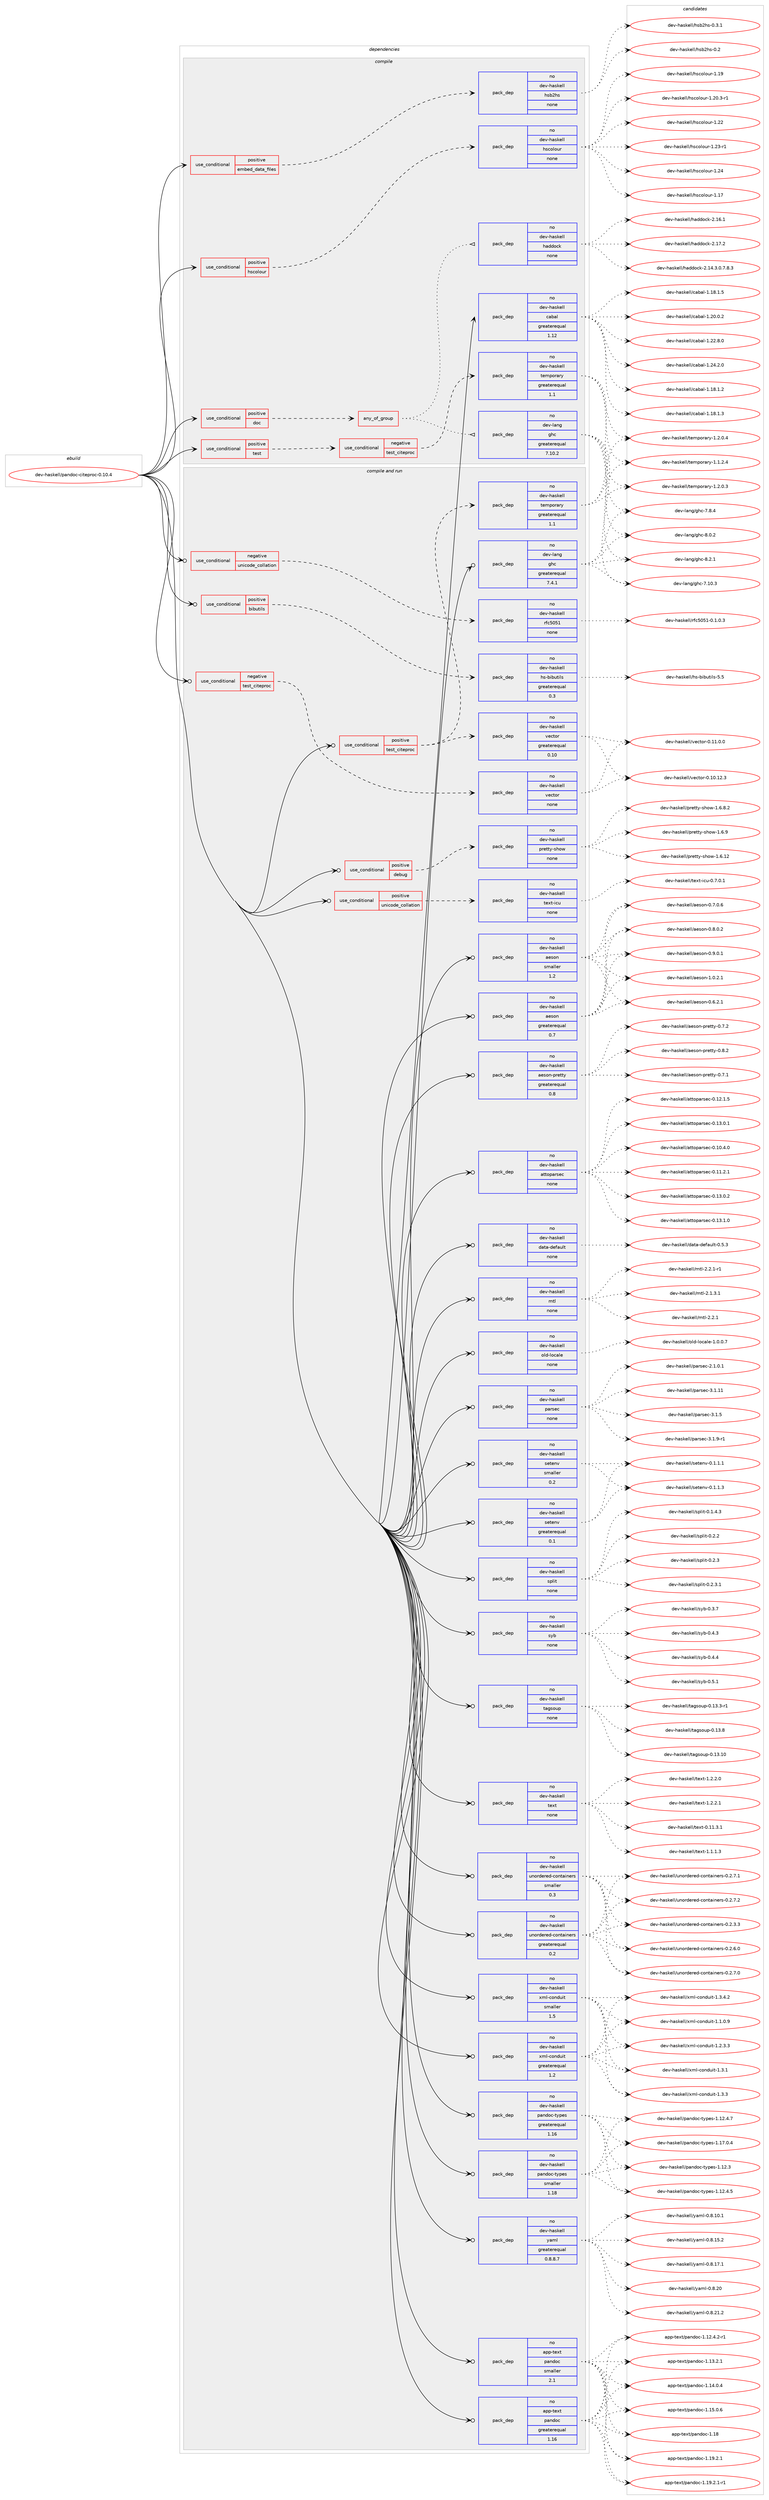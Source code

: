 digraph prolog {

# *************
# Graph options
# *************

newrank=true;
concentrate=true;
compound=true;
graph [rankdir=LR,fontname=Helvetica,fontsize=10,ranksep=1.5];#, ranksep=2.5, nodesep=0.2];
edge  [arrowhead=vee];
node  [fontname=Helvetica,fontsize=10];

# **********
# The ebuild
# **********

subgraph cluster_leftcol {
color=gray;
rank=same;
label=<<i>ebuild</i>>;
id [label="dev-haskell/pandoc-citeproc-0.10.4", color=red, width=4, href="../dev-haskell/pandoc-citeproc-0.10.4.svg"];
}

# ****************
# The dependencies
# ****************

subgraph cluster_midcol {
color=gray;
label=<<i>dependencies</i>>;
subgraph cluster_compile {
fillcolor="#eeeeee";
style=filled;
label=<<i>compile</i>>;
subgraph cond20201 {
dependency88751 [label=<<TABLE BORDER="0" CELLBORDER="1" CELLSPACING="0" CELLPADDING="4"><TR><TD ROWSPAN="3" CELLPADDING="10">use_conditional</TD></TR><TR><TD>positive</TD></TR><TR><TD>doc</TD></TR></TABLE>>, shape=none, color=red];
subgraph any2455 {
dependency88752 [label=<<TABLE BORDER="0" CELLBORDER="1" CELLSPACING="0" CELLPADDING="4"><TR><TD CELLPADDING="10">any_of_group</TD></TR></TABLE>>, shape=none, color=red];subgraph pack66065 {
dependency88753 [label=<<TABLE BORDER="0" CELLBORDER="1" CELLSPACING="0" CELLPADDING="4" WIDTH="220"><TR><TD ROWSPAN="6" CELLPADDING="30">pack_dep</TD></TR><TR><TD WIDTH="110">no</TD></TR><TR><TD>dev-haskell</TD></TR><TR><TD>haddock</TD></TR><TR><TD>none</TD></TR><TR><TD></TD></TR></TABLE>>, shape=none, color=blue];
}
dependency88752:e -> dependency88753:w [weight=20,style="dotted",arrowhead="oinv"];
subgraph pack66066 {
dependency88754 [label=<<TABLE BORDER="0" CELLBORDER="1" CELLSPACING="0" CELLPADDING="4" WIDTH="220"><TR><TD ROWSPAN="6" CELLPADDING="30">pack_dep</TD></TR><TR><TD WIDTH="110">no</TD></TR><TR><TD>dev-lang</TD></TR><TR><TD>ghc</TD></TR><TR><TD>greaterequal</TD></TR><TR><TD>7.10.2</TD></TR></TABLE>>, shape=none, color=blue];
}
dependency88752:e -> dependency88754:w [weight=20,style="dotted",arrowhead="oinv"];
}
dependency88751:e -> dependency88752:w [weight=20,style="dashed",arrowhead="vee"];
}
id:e -> dependency88751:w [weight=20,style="solid",arrowhead="vee"];
subgraph cond20202 {
dependency88755 [label=<<TABLE BORDER="0" CELLBORDER="1" CELLSPACING="0" CELLPADDING="4"><TR><TD ROWSPAN="3" CELLPADDING="10">use_conditional</TD></TR><TR><TD>positive</TD></TR><TR><TD>embed_data_files</TD></TR></TABLE>>, shape=none, color=red];
subgraph pack66067 {
dependency88756 [label=<<TABLE BORDER="0" CELLBORDER="1" CELLSPACING="0" CELLPADDING="4" WIDTH="220"><TR><TD ROWSPAN="6" CELLPADDING="30">pack_dep</TD></TR><TR><TD WIDTH="110">no</TD></TR><TR><TD>dev-haskell</TD></TR><TR><TD>hsb2hs</TD></TR><TR><TD>none</TD></TR><TR><TD></TD></TR></TABLE>>, shape=none, color=blue];
}
dependency88755:e -> dependency88756:w [weight=20,style="dashed",arrowhead="vee"];
}
id:e -> dependency88755:w [weight=20,style="solid",arrowhead="vee"];
subgraph cond20203 {
dependency88757 [label=<<TABLE BORDER="0" CELLBORDER="1" CELLSPACING="0" CELLPADDING="4"><TR><TD ROWSPAN="3" CELLPADDING="10">use_conditional</TD></TR><TR><TD>positive</TD></TR><TR><TD>hscolour</TD></TR></TABLE>>, shape=none, color=red];
subgraph pack66068 {
dependency88758 [label=<<TABLE BORDER="0" CELLBORDER="1" CELLSPACING="0" CELLPADDING="4" WIDTH="220"><TR><TD ROWSPAN="6" CELLPADDING="30">pack_dep</TD></TR><TR><TD WIDTH="110">no</TD></TR><TR><TD>dev-haskell</TD></TR><TR><TD>hscolour</TD></TR><TR><TD>none</TD></TR><TR><TD></TD></TR></TABLE>>, shape=none, color=blue];
}
dependency88757:e -> dependency88758:w [weight=20,style="dashed",arrowhead="vee"];
}
id:e -> dependency88757:w [weight=20,style="solid",arrowhead="vee"];
subgraph cond20204 {
dependency88759 [label=<<TABLE BORDER="0" CELLBORDER="1" CELLSPACING="0" CELLPADDING="4"><TR><TD ROWSPAN="3" CELLPADDING="10">use_conditional</TD></TR><TR><TD>positive</TD></TR><TR><TD>test</TD></TR></TABLE>>, shape=none, color=red];
subgraph cond20205 {
dependency88760 [label=<<TABLE BORDER="0" CELLBORDER="1" CELLSPACING="0" CELLPADDING="4"><TR><TD ROWSPAN="3" CELLPADDING="10">use_conditional</TD></TR><TR><TD>negative</TD></TR><TR><TD>test_citeproc</TD></TR></TABLE>>, shape=none, color=red];
subgraph pack66069 {
dependency88761 [label=<<TABLE BORDER="0" CELLBORDER="1" CELLSPACING="0" CELLPADDING="4" WIDTH="220"><TR><TD ROWSPAN="6" CELLPADDING="30">pack_dep</TD></TR><TR><TD WIDTH="110">no</TD></TR><TR><TD>dev-haskell</TD></TR><TR><TD>temporary</TD></TR><TR><TD>greaterequal</TD></TR><TR><TD>1.1</TD></TR></TABLE>>, shape=none, color=blue];
}
dependency88760:e -> dependency88761:w [weight=20,style="dashed",arrowhead="vee"];
}
dependency88759:e -> dependency88760:w [weight=20,style="dashed",arrowhead="vee"];
}
id:e -> dependency88759:w [weight=20,style="solid",arrowhead="vee"];
subgraph pack66070 {
dependency88762 [label=<<TABLE BORDER="0" CELLBORDER="1" CELLSPACING="0" CELLPADDING="4" WIDTH="220"><TR><TD ROWSPAN="6" CELLPADDING="30">pack_dep</TD></TR><TR><TD WIDTH="110">no</TD></TR><TR><TD>dev-haskell</TD></TR><TR><TD>cabal</TD></TR><TR><TD>greaterequal</TD></TR><TR><TD>1.12</TD></TR></TABLE>>, shape=none, color=blue];
}
id:e -> dependency88762:w [weight=20,style="solid",arrowhead="vee"];
}
subgraph cluster_compileandrun {
fillcolor="#eeeeee";
style=filled;
label=<<i>compile and run</i>>;
subgraph cond20206 {
dependency88763 [label=<<TABLE BORDER="0" CELLBORDER="1" CELLSPACING="0" CELLPADDING="4"><TR><TD ROWSPAN="3" CELLPADDING="10">use_conditional</TD></TR><TR><TD>negative</TD></TR><TR><TD>test_citeproc</TD></TR></TABLE>>, shape=none, color=red];
subgraph pack66071 {
dependency88764 [label=<<TABLE BORDER="0" CELLBORDER="1" CELLSPACING="0" CELLPADDING="4" WIDTH="220"><TR><TD ROWSPAN="6" CELLPADDING="30">pack_dep</TD></TR><TR><TD WIDTH="110">no</TD></TR><TR><TD>dev-haskell</TD></TR><TR><TD>vector</TD></TR><TR><TD>none</TD></TR><TR><TD></TD></TR></TABLE>>, shape=none, color=blue];
}
dependency88763:e -> dependency88764:w [weight=20,style="dashed",arrowhead="vee"];
}
id:e -> dependency88763:w [weight=20,style="solid",arrowhead="odotvee"];
subgraph cond20207 {
dependency88765 [label=<<TABLE BORDER="0" CELLBORDER="1" CELLSPACING="0" CELLPADDING="4"><TR><TD ROWSPAN="3" CELLPADDING="10">use_conditional</TD></TR><TR><TD>negative</TD></TR><TR><TD>unicode_collation</TD></TR></TABLE>>, shape=none, color=red];
subgraph pack66072 {
dependency88766 [label=<<TABLE BORDER="0" CELLBORDER="1" CELLSPACING="0" CELLPADDING="4" WIDTH="220"><TR><TD ROWSPAN="6" CELLPADDING="30">pack_dep</TD></TR><TR><TD WIDTH="110">no</TD></TR><TR><TD>dev-haskell</TD></TR><TR><TD>rfc5051</TD></TR><TR><TD>none</TD></TR><TR><TD></TD></TR></TABLE>>, shape=none, color=blue];
}
dependency88765:e -> dependency88766:w [weight=20,style="dashed",arrowhead="vee"];
}
id:e -> dependency88765:w [weight=20,style="solid",arrowhead="odotvee"];
subgraph cond20208 {
dependency88767 [label=<<TABLE BORDER="0" CELLBORDER="1" CELLSPACING="0" CELLPADDING="4"><TR><TD ROWSPAN="3" CELLPADDING="10">use_conditional</TD></TR><TR><TD>positive</TD></TR><TR><TD>bibutils</TD></TR></TABLE>>, shape=none, color=red];
subgraph pack66073 {
dependency88768 [label=<<TABLE BORDER="0" CELLBORDER="1" CELLSPACING="0" CELLPADDING="4" WIDTH="220"><TR><TD ROWSPAN="6" CELLPADDING="30">pack_dep</TD></TR><TR><TD WIDTH="110">no</TD></TR><TR><TD>dev-haskell</TD></TR><TR><TD>hs-bibutils</TD></TR><TR><TD>greaterequal</TD></TR><TR><TD>0.3</TD></TR></TABLE>>, shape=none, color=blue];
}
dependency88767:e -> dependency88768:w [weight=20,style="dashed",arrowhead="vee"];
}
id:e -> dependency88767:w [weight=20,style="solid",arrowhead="odotvee"];
subgraph cond20209 {
dependency88769 [label=<<TABLE BORDER="0" CELLBORDER="1" CELLSPACING="0" CELLPADDING="4"><TR><TD ROWSPAN="3" CELLPADDING="10">use_conditional</TD></TR><TR><TD>positive</TD></TR><TR><TD>debug</TD></TR></TABLE>>, shape=none, color=red];
subgraph pack66074 {
dependency88770 [label=<<TABLE BORDER="0" CELLBORDER="1" CELLSPACING="0" CELLPADDING="4" WIDTH="220"><TR><TD ROWSPAN="6" CELLPADDING="30">pack_dep</TD></TR><TR><TD WIDTH="110">no</TD></TR><TR><TD>dev-haskell</TD></TR><TR><TD>pretty-show</TD></TR><TR><TD>none</TD></TR><TR><TD></TD></TR></TABLE>>, shape=none, color=blue];
}
dependency88769:e -> dependency88770:w [weight=20,style="dashed",arrowhead="vee"];
}
id:e -> dependency88769:w [weight=20,style="solid",arrowhead="odotvee"];
subgraph cond20210 {
dependency88771 [label=<<TABLE BORDER="0" CELLBORDER="1" CELLSPACING="0" CELLPADDING="4"><TR><TD ROWSPAN="3" CELLPADDING="10">use_conditional</TD></TR><TR><TD>positive</TD></TR><TR><TD>test_citeproc</TD></TR></TABLE>>, shape=none, color=red];
subgraph pack66075 {
dependency88772 [label=<<TABLE BORDER="0" CELLBORDER="1" CELLSPACING="0" CELLPADDING="4" WIDTH="220"><TR><TD ROWSPAN="6" CELLPADDING="30">pack_dep</TD></TR><TR><TD WIDTH="110">no</TD></TR><TR><TD>dev-haskell</TD></TR><TR><TD>temporary</TD></TR><TR><TD>greaterequal</TD></TR><TR><TD>1.1</TD></TR></TABLE>>, shape=none, color=blue];
}
dependency88771:e -> dependency88772:w [weight=20,style="dashed",arrowhead="vee"];
subgraph pack66076 {
dependency88773 [label=<<TABLE BORDER="0" CELLBORDER="1" CELLSPACING="0" CELLPADDING="4" WIDTH="220"><TR><TD ROWSPAN="6" CELLPADDING="30">pack_dep</TD></TR><TR><TD WIDTH="110">no</TD></TR><TR><TD>dev-haskell</TD></TR><TR><TD>vector</TD></TR><TR><TD>greaterequal</TD></TR><TR><TD>0.10</TD></TR></TABLE>>, shape=none, color=blue];
}
dependency88771:e -> dependency88773:w [weight=20,style="dashed",arrowhead="vee"];
}
id:e -> dependency88771:w [weight=20,style="solid",arrowhead="odotvee"];
subgraph cond20211 {
dependency88774 [label=<<TABLE BORDER="0" CELLBORDER="1" CELLSPACING="0" CELLPADDING="4"><TR><TD ROWSPAN="3" CELLPADDING="10">use_conditional</TD></TR><TR><TD>positive</TD></TR><TR><TD>unicode_collation</TD></TR></TABLE>>, shape=none, color=red];
subgraph pack66077 {
dependency88775 [label=<<TABLE BORDER="0" CELLBORDER="1" CELLSPACING="0" CELLPADDING="4" WIDTH="220"><TR><TD ROWSPAN="6" CELLPADDING="30">pack_dep</TD></TR><TR><TD WIDTH="110">no</TD></TR><TR><TD>dev-haskell</TD></TR><TR><TD>text-icu</TD></TR><TR><TD>none</TD></TR><TR><TD></TD></TR></TABLE>>, shape=none, color=blue];
}
dependency88774:e -> dependency88775:w [weight=20,style="dashed",arrowhead="vee"];
}
id:e -> dependency88774:w [weight=20,style="solid",arrowhead="odotvee"];
subgraph pack66078 {
dependency88776 [label=<<TABLE BORDER="0" CELLBORDER="1" CELLSPACING="0" CELLPADDING="4" WIDTH="220"><TR><TD ROWSPAN="6" CELLPADDING="30">pack_dep</TD></TR><TR><TD WIDTH="110">no</TD></TR><TR><TD>app-text</TD></TR><TR><TD>pandoc</TD></TR><TR><TD>greaterequal</TD></TR><TR><TD>1.16</TD></TR></TABLE>>, shape=none, color=blue];
}
id:e -> dependency88776:w [weight=20,style="solid",arrowhead="odotvee"];
subgraph pack66079 {
dependency88777 [label=<<TABLE BORDER="0" CELLBORDER="1" CELLSPACING="0" CELLPADDING="4" WIDTH="220"><TR><TD ROWSPAN="6" CELLPADDING="30">pack_dep</TD></TR><TR><TD WIDTH="110">no</TD></TR><TR><TD>app-text</TD></TR><TR><TD>pandoc</TD></TR><TR><TD>smaller</TD></TR><TR><TD>2.1</TD></TR></TABLE>>, shape=none, color=blue];
}
id:e -> dependency88777:w [weight=20,style="solid",arrowhead="odotvee"];
subgraph pack66080 {
dependency88778 [label=<<TABLE BORDER="0" CELLBORDER="1" CELLSPACING="0" CELLPADDING="4" WIDTH="220"><TR><TD ROWSPAN="6" CELLPADDING="30">pack_dep</TD></TR><TR><TD WIDTH="110">no</TD></TR><TR><TD>dev-haskell</TD></TR><TR><TD>aeson</TD></TR><TR><TD>greaterequal</TD></TR><TR><TD>0.7</TD></TR></TABLE>>, shape=none, color=blue];
}
id:e -> dependency88778:w [weight=20,style="solid",arrowhead="odotvee"];
subgraph pack66081 {
dependency88779 [label=<<TABLE BORDER="0" CELLBORDER="1" CELLSPACING="0" CELLPADDING="4" WIDTH="220"><TR><TD ROWSPAN="6" CELLPADDING="30">pack_dep</TD></TR><TR><TD WIDTH="110">no</TD></TR><TR><TD>dev-haskell</TD></TR><TR><TD>aeson</TD></TR><TR><TD>smaller</TD></TR><TR><TD>1.2</TD></TR></TABLE>>, shape=none, color=blue];
}
id:e -> dependency88779:w [weight=20,style="solid",arrowhead="odotvee"];
subgraph pack66082 {
dependency88780 [label=<<TABLE BORDER="0" CELLBORDER="1" CELLSPACING="0" CELLPADDING="4" WIDTH="220"><TR><TD ROWSPAN="6" CELLPADDING="30">pack_dep</TD></TR><TR><TD WIDTH="110">no</TD></TR><TR><TD>dev-haskell</TD></TR><TR><TD>aeson-pretty</TD></TR><TR><TD>greaterequal</TD></TR><TR><TD>0.8</TD></TR></TABLE>>, shape=none, color=blue];
}
id:e -> dependency88780:w [weight=20,style="solid",arrowhead="odotvee"];
subgraph pack66083 {
dependency88781 [label=<<TABLE BORDER="0" CELLBORDER="1" CELLSPACING="0" CELLPADDING="4" WIDTH="220"><TR><TD ROWSPAN="6" CELLPADDING="30">pack_dep</TD></TR><TR><TD WIDTH="110">no</TD></TR><TR><TD>dev-haskell</TD></TR><TR><TD>attoparsec</TD></TR><TR><TD>none</TD></TR><TR><TD></TD></TR></TABLE>>, shape=none, color=blue];
}
id:e -> dependency88781:w [weight=20,style="solid",arrowhead="odotvee"];
subgraph pack66084 {
dependency88782 [label=<<TABLE BORDER="0" CELLBORDER="1" CELLSPACING="0" CELLPADDING="4" WIDTH="220"><TR><TD ROWSPAN="6" CELLPADDING="30">pack_dep</TD></TR><TR><TD WIDTH="110">no</TD></TR><TR><TD>dev-haskell</TD></TR><TR><TD>data-default</TD></TR><TR><TD>none</TD></TR><TR><TD></TD></TR></TABLE>>, shape=none, color=blue];
}
id:e -> dependency88782:w [weight=20,style="solid",arrowhead="odotvee"];
subgraph pack66085 {
dependency88783 [label=<<TABLE BORDER="0" CELLBORDER="1" CELLSPACING="0" CELLPADDING="4" WIDTH="220"><TR><TD ROWSPAN="6" CELLPADDING="30">pack_dep</TD></TR><TR><TD WIDTH="110">no</TD></TR><TR><TD>dev-haskell</TD></TR><TR><TD>mtl</TD></TR><TR><TD>none</TD></TR><TR><TD></TD></TR></TABLE>>, shape=none, color=blue];
}
id:e -> dependency88783:w [weight=20,style="solid",arrowhead="odotvee"];
subgraph pack66086 {
dependency88784 [label=<<TABLE BORDER="0" CELLBORDER="1" CELLSPACING="0" CELLPADDING="4" WIDTH="220"><TR><TD ROWSPAN="6" CELLPADDING="30">pack_dep</TD></TR><TR><TD WIDTH="110">no</TD></TR><TR><TD>dev-haskell</TD></TR><TR><TD>old-locale</TD></TR><TR><TD>none</TD></TR><TR><TD></TD></TR></TABLE>>, shape=none, color=blue];
}
id:e -> dependency88784:w [weight=20,style="solid",arrowhead="odotvee"];
subgraph pack66087 {
dependency88785 [label=<<TABLE BORDER="0" CELLBORDER="1" CELLSPACING="0" CELLPADDING="4" WIDTH="220"><TR><TD ROWSPAN="6" CELLPADDING="30">pack_dep</TD></TR><TR><TD WIDTH="110">no</TD></TR><TR><TD>dev-haskell</TD></TR><TR><TD>pandoc-types</TD></TR><TR><TD>greaterequal</TD></TR><TR><TD>1.16</TD></TR></TABLE>>, shape=none, color=blue];
}
id:e -> dependency88785:w [weight=20,style="solid",arrowhead="odotvee"];
subgraph pack66088 {
dependency88786 [label=<<TABLE BORDER="0" CELLBORDER="1" CELLSPACING="0" CELLPADDING="4" WIDTH="220"><TR><TD ROWSPAN="6" CELLPADDING="30">pack_dep</TD></TR><TR><TD WIDTH="110">no</TD></TR><TR><TD>dev-haskell</TD></TR><TR><TD>pandoc-types</TD></TR><TR><TD>smaller</TD></TR><TR><TD>1.18</TD></TR></TABLE>>, shape=none, color=blue];
}
id:e -> dependency88786:w [weight=20,style="solid",arrowhead="odotvee"];
subgraph pack66089 {
dependency88787 [label=<<TABLE BORDER="0" CELLBORDER="1" CELLSPACING="0" CELLPADDING="4" WIDTH="220"><TR><TD ROWSPAN="6" CELLPADDING="30">pack_dep</TD></TR><TR><TD WIDTH="110">no</TD></TR><TR><TD>dev-haskell</TD></TR><TR><TD>parsec</TD></TR><TR><TD>none</TD></TR><TR><TD></TD></TR></TABLE>>, shape=none, color=blue];
}
id:e -> dependency88787:w [weight=20,style="solid",arrowhead="odotvee"];
subgraph pack66090 {
dependency88788 [label=<<TABLE BORDER="0" CELLBORDER="1" CELLSPACING="0" CELLPADDING="4" WIDTH="220"><TR><TD ROWSPAN="6" CELLPADDING="30">pack_dep</TD></TR><TR><TD WIDTH="110">no</TD></TR><TR><TD>dev-haskell</TD></TR><TR><TD>setenv</TD></TR><TR><TD>greaterequal</TD></TR><TR><TD>0.1</TD></TR></TABLE>>, shape=none, color=blue];
}
id:e -> dependency88788:w [weight=20,style="solid",arrowhead="odotvee"];
subgraph pack66091 {
dependency88789 [label=<<TABLE BORDER="0" CELLBORDER="1" CELLSPACING="0" CELLPADDING="4" WIDTH="220"><TR><TD ROWSPAN="6" CELLPADDING="30">pack_dep</TD></TR><TR><TD WIDTH="110">no</TD></TR><TR><TD>dev-haskell</TD></TR><TR><TD>setenv</TD></TR><TR><TD>smaller</TD></TR><TR><TD>0.2</TD></TR></TABLE>>, shape=none, color=blue];
}
id:e -> dependency88789:w [weight=20,style="solid",arrowhead="odotvee"];
subgraph pack66092 {
dependency88790 [label=<<TABLE BORDER="0" CELLBORDER="1" CELLSPACING="0" CELLPADDING="4" WIDTH="220"><TR><TD ROWSPAN="6" CELLPADDING="30">pack_dep</TD></TR><TR><TD WIDTH="110">no</TD></TR><TR><TD>dev-haskell</TD></TR><TR><TD>split</TD></TR><TR><TD>none</TD></TR><TR><TD></TD></TR></TABLE>>, shape=none, color=blue];
}
id:e -> dependency88790:w [weight=20,style="solid",arrowhead="odotvee"];
subgraph pack66093 {
dependency88791 [label=<<TABLE BORDER="0" CELLBORDER="1" CELLSPACING="0" CELLPADDING="4" WIDTH="220"><TR><TD ROWSPAN="6" CELLPADDING="30">pack_dep</TD></TR><TR><TD WIDTH="110">no</TD></TR><TR><TD>dev-haskell</TD></TR><TR><TD>syb</TD></TR><TR><TD>none</TD></TR><TR><TD></TD></TR></TABLE>>, shape=none, color=blue];
}
id:e -> dependency88791:w [weight=20,style="solid",arrowhead="odotvee"];
subgraph pack66094 {
dependency88792 [label=<<TABLE BORDER="0" CELLBORDER="1" CELLSPACING="0" CELLPADDING="4" WIDTH="220"><TR><TD ROWSPAN="6" CELLPADDING="30">pack_dep</TD></TR><TR><TD WIDTH="110">no</TD></TR><TR><TD>dev-haskell</TD></TR><TR><TD>tagsoup</TD></TR><TR><TD>none</TD></TR><TR><TD></TD></TR></TABLE>>, shape=none, color=blue];
}
id:e -> dependency88792:w [weight=20,style="solid",arrowhead="odotvee"];
subgraph pack66095 {
dependency88793 [label=<<TABLE BORDER="0" CELLBORDER="1" CELLSPACING="0" CELLPADDING="4" WIDTH="220"><TR><TD ROWSPAN="6" CELLPADDING="30">pack_dep</TD></TR><TR><TD WIDTH="110">no</TD></TR><TR><TD>dev-haskell</TD></TR><TR><TD>text</TD></TR><TR><TD>none</TD></TR><TR><TD></TD></TR></TABLE>>, shape=none, color=blue];
}
id:e -> dependency88793:w [weight=20,style="solid",arrowhead="odotvee"];
subgraph pack66096 {
dependency88794 [label=<<TABLE BORDER="0" CELLBORDER="1" CELLSPACING="0" CELLPADDING="4" WIDTH="220"><TR><TD ROWSPAN="6" CELLPADDING="30">pack_dep</TD></TR><TR><TD WIDTH="110">no</TD></TR><TR><TD>dev-haskell</TD></TR><TR><TD>unordered-containers</TD></TR><TR><TD>greaterequal</TD></TR><TR><TD>0.2</TD></TR></TABLE>>, shape=none, color=blue];
}
id:e -> dependency88794:w [weight=20,style="solid",arrowhead="odotvee"];
subgraph pack66097 {
dependency88795 [label=<<TABLE BORDER="0" CELLBORDER="1" CELLSPACING="0" CELLPADDING="4" WIDTH="220"><TR><TD ROWSPAN="6" CELLPADDING="30">pack_dep</TD></TR><TR><TD WIDTH="110">no</TD></TR><TR><TD>dev-haskell</TD></TR><TR><TD>unordered-containers</TD></TR><TR><TD>smaller</TD></TR><TR><TD>0.3</TD></TR></TABLE>>, shape=none, color=blue];
}
id:e -> dependency88795:w [weight=20,style="solid",arrowhead="odotvee"];
subgraph pack66098 {
dependency88796 [label=<<TABLE BORDER="0" CELLBORDER="1" CELLSPACING="0" CELLPADDING="4" WIDTH="220"><TR><TD ROWSPAN="6" CELLPADDING="30">pack_dep</TD></TR><TR><TD WIDTH="110">no</TD></TR><TR><TD>dev-haskell</TD></TR><TR><TD>xml-conduit</TD></TR><TR><TD>greaterequal</TD></TR><TR><TD>1.2</TD></TR></TABLE>>, shape=none, color=blue];
}
id:e -> dependency88796:w [weight=20,style="solid",arrowhead="odotvee"];
subgraph pack66099 {
dependency88797 [label=<<TABLE BORDER="0" CELLBORDER="1" CELLSPACING="0" CELLPADDING="4" WIDTH="220"><TR><TD ROWSPAN="6" CELLPADDING="30">pack_dep</TD></TR><TR><TD WIDTH="110">no</TD></TR><TR><TD>dev-haskell</TD></TR><TR><TD>xml-conduit</TD></TR><TR><TD>smaller</TD></TR><TR><TD>1.5</TD></TR></TABLE>>, shape=none, color=blue];
}
id:e -> dependency88797:w [weight=20,style="solid",arrowhead="odotvee"];
subgraph pack66100 {
dependency88798 [label=<<TABLE BORDER="0" CELLBORDER="1" CELLSPACING="0" CELLPADDING="4" WIDTH="220"><TR><TD ROWSPAN="6" CELLPADDING="30">pack_dep</TD></TR><TR><TD WIDTH="110">no</TD></TR><TR><TD>dev-haskell</TD></TR><TR><TD>yaml</TD></TR><TR><TD>greaterequal</TD></TR><TR><TD>0.8.8.7</TD></TR></TABLE>>, shape=none, color=blue];
}
id:e -> dependency88798:w [weight=20,style="solid",arrowhead="odotvee"];
subgraph pack66101 {
dependency88799 [label=<<TABLE BORDER="0" CELLBORDER="1" CELLSPACING="0" CELLPADDING="4" WIDTH="220"><TR><TD ROWSPAN="6" CELLPADDING="30">pack_dep</TD></TR><TR><TD WIDTH="110">no</TD></TR><TR><TD>dev-lang</TD></TR><TR><TD>ghc</TD></TR><TR><TD>greaterequal</TD></TR><TR><TD>7.4.1</TD></TR></TABLE>>, shape=none, color=blue];
}
id:e -> dependency88799:w [weight=20,style="solid",arrowhead="odotvee"];
}
subgraph cluster_run {
fillcolor="#eeeeee";
style=filled;
label=<<i>run</i>>;
}
}

# **************
# The candidates
# **************

subgraph cluster_choices {
rank=same;
color=gray;
label=<<i>candidates</i>>;

subgraph choice66065 {
color=black;
nodesep=1;
choice1001011184510497115107101108108471049710010011199107455046495246514648465546564651 [label="dev-haskell/haddock-2.14.3.0.7.8.3", color=red, width=4,href="../dev-haskell/haddock-2.14.3.0.7.8.3.svg"];
choice100101118451049711510710110810847104971001001119910745504649544649 [label="dev-haskell/haddock-2.16.1", color=red, width=4,href="../dev-haskell/haddock-2.16.1.svg"];
choice100101118451049711510710110810847104971001001119910745504649554650 [label="dev-haskell/haddock-2.17.2", color=red, width=4,href="../dev-haskell/haddock-2.17.2.svg"];
dependency88753:e -> choice1001011184510497115107101108108471049710010011199107455046495246514648465546564651:w [style=dotted,weight="100"];
dependency88753:e -> choice100101118451049711510710110810847104971001001119910745504649544649:w [style=dotted,weight="100"];
dependency88753:e -> choice100101118451049711510710110810847104971001001119910745504649554650:w [style=dotted,weight="100"];
}
subgraph choice66066 {
color=black;
nodesep=1;
choice1001011184510897110103471031049945554649484651 [label="dev-lang/ghc-7.10.3", color=red, width=4,href="../dev-lang/ghc-7.10.3.svg"];
choice10010111845108971101034710310499455546564652 [label="dev-lang/ghc-7.8.4", color=red, width=4,href="../dev-lang/ghc-7.8.4.svg"];
choice10010111845108971101034710310499455646484650 [label="dev-lang/ghc-8.0.2", color=red, width=4,href="../dev-lang/ghc-8.0.2.svg"];
choice10010111845108971101034710310499455646504649 [label="dev-lang/ghc-8.2.1", color=red, width=4,href="../dev-lang/ghc-8.2.1.svg"];
dependency88754:e -> choice1001011184510897110103471031049945554649484651:w [style=dotted,weight="100"];
dependency88754:e -> choice10010111845108971101034710310499455546564652:w [style=dotted,weight="100"];
dependency88754:e -> choice10010111845108971101034710310499455646484650:w [style=dotted,weight="100"];
dependency88754:e -> choice10010111845108971101034710310499455646504649:w [style=dotted,weight="100"];
}
subgraph choice66067 {
color=black;
nodesep=1;
choice100101118451049711510710110810847104115985010411545484650 [label="dev-haskell/hsb2hs-0.2", color=red, width=4,href="../dev-haskell/hsb2hs-0.2.svg"];
choice1001011184510497115107101108108471041159850104115454846514649 [label="dev-haskell/hsb2hs-0.3.1", color=red, width=4,href="../dev-haskell/hsb2hs-0.3.1.svg"];
dependency88756:e -> choice100101118451049711510710110810847104115985010411545484650:w [style=dotted,weight="100"];
dependency88756:e -> choice1001011184510497115107101108108471041159850104115454846514649:w [style=dotted,weight="100"];
}
subgraph choice66068 {
color=black;
nodesep=1;
choice100101118451049711510710110810847104115991111081111171144549464955 [label="dev-haskell/hscolour-1.17", color=red, width=4,href="../dev-haskell/hscolour-1.17.svg"];
choice100101118451049711510710110810847104115991111081111171144549464957 [label="dev-haskell/hscolour-1.19", color=red, width=4,href="../dev-haskell/hscolour-1.19.svg"];
choice10010111845104971151071011081084710411599111108111117114454946504846514511449 [label="dev-haskell/hscolour-1.20.3-r1", color=red, width=4,href="../dev-haskell/hscolour-1.20.3-r1.svg"];
choice100101118451049711510710110810847104115991111081111171144549465050 [label="dev-haskell/hscolour-1.22", color=red, width=4,href="../dev-haskell/hscolour-1.22.svg"];
choice1001011184510497115107101108108471041159911110811111711445494650514511449 [label="dev-haskell/hscolour-1.23-r1", color=red, width=4,href="../dev-haskell/hscolour-1.23-r1.svg"];
choice100101118451049711510710110810847104115991111081111171144549465052 [label="dev-haskell/hscolour-1.24", color=red, width=4,href="../dev-haskell/hscolour-1.24.svg"];
dependency88758:e -> choice100101118451049711510710110810847104115991111081111171144549464955:w [style=dotted,weight="100"];
dependency88758:e -> choice100101118451049711510710110810847104115991111081111171144549464957:w [style=dotted,weight="100"];
dependency88758:e -> choice10010111845104971151071011081084710411599111108111117114454946504846514511449:w [style=dotted,weight="100"];
dependency88758:e -> choice100101118451049711510710110810847104115991111081111171144549465050:w [style=dotted,weight="100"];
dependency88758:e -> choice1001011184510497115107101108108471041159911110811111711445494650514511449:w [style=dotted,weight="100"];
dependency88758:e -> choice100101118451049711510710110810847104115991111081111171144549465052:w [style=dotted,weight="100"];
}
subgraph choice66069 {
color=black;
nodesep=1;
choice100101118451049711510710110810847116101109112111114971141214549464946504652 [label="dev-haskell/temporary-1.1.2.4", color=red, width=4,href="../dev-haskell/temporary-1.1.2.4.svg"];
choice100101118451049711510710110810847116101109112111114971141214549465046484651 [label="dev-haskell/temporary-1.2.0.3", color=red, width=4,href="../dev-haskell/temporary-1.2.0.3.svg"];
choice100101118451049711510710110810847116101109112111114971141214549465046484652 [label="dev-haskell/temporary-1.2.0.4", color=red, width=4,href="../dev-haskell/temporary-1.2.0.4.svg"];
dependency88761:e -> choice100101118451049711510710110810847116101109112111114971141214549464946504652:w [style=dotted,weight="100"];
dependency88761:e -> choice100101118451049711510710110810847116101109112111114971141214549465046484651:w [style=dotted,weight="100"];
dependency88761:e -> choice100101118451049711510710110810847116101109112111114971141214549465046484652:w [style=dotted,weight="100"];
}
subgraph choice66070 {
color=black;
nodesep=1;
choice10010111845104971151071011081084799979897108454946495646494650 [label="dev-haskell/cabal-1.18.1.2", color=red, width=4,href="../dev-haskell/cabal-1.18.1.2.svg"];
choice10010111845104971151071011081084799979897108454946495646494651 [label="dev-haskell/cabal-1.18.1.3", color=red, width=4,href="../dev-haskell/cabal-1.18.1.3.svg"];
choice10010111845104971151071011081084799979897108454946495646494653 [label="dev-haskell/cabal-1.18.1.5", color=red, width=4,href="../dev-haskell/cabal-1.18.1.5.svg"];
choice10010111845104971151071011081084799979897108454946504846484650 [label="dev-haskell/cabal-1.20.0.2", color=red, width=4,href="../dev-haskell/cabal-1.20.0.2.svg"];
choice10010111845104971151071011081084799979897108454946505046564648 [label="dev-haskell/cabal-1.22.8.0", color=red, width=4,href="../dev-haskell/cabal-1.22.8.0.svg"];
choice10010111845104971151071011081084799979897108454946505246504648 [label="dev-haskell/cabal-1.24.2.0", color=red, width=4,href="../dev-haskell/cabal-1.24.2.0.svg"];
dependency88762:e -> choice10010111845104971151071011081084799979897108454946495646494650:w [style=dotted,weight="100"];
dependency88762:e -> choice10010111845104971151071011081084799979897108454946495646494651:w [style=dotted,weight="100"];
dependency88762:e -> choice10010111845104971151071011081084799979897108454946495646494653:w [style=dotted,weight="100"];
dependency88762:e -> choice10010111845104971151071011081084799979897108454946504846484650:w [style=dotted,weight="100"];
dependency88762:e -> choice10010111845104971151071011081084799979897108454946505046564648:w [style=dotted,weight="100"];
dependency88762:e -> choice10010111845104971151071011081084799979897108454946505246504648:w [style=dotted,weight="100"];
}
subgraph choice66071 {
color=black;
nodesep=1;
choice1001011184510497115107101108108471181019911611111445484649484649504651 [label="dev-haskell/vector-0.10.12.3", color=red, width=4,href="../dev-haskell/vector-0.10.12.3.svg"];
choice10010111845104971151071011081084711810199116111114454846494946484648 [label="dev-haskell/vector-0.11.0.0", color=red, width=4,href="../dev-haskell/vector-0.11.0.0.svg"];
dependency88764:e -> choice1001011184510497115107101108108471181019911611111445484649484649504651:w [style=dotted,weight="100"];
dependency88764:e -> choice10010111845104971151071011081084711810199116111114454846494946484648:w [style=dotted,weight="100"];
}
subgraph choice66072 {
color=black;
nodesep=1;
choice10010111845104971151071011081084711410299534853494548464946484651 [label="dev-haskell/rfc5051-0.1.0.3", color=red, width=4,href="../dev-haskell/rfc5051-0.1.0.3.svg"];
dependency88766:e -> choice10010111845104971151071011081084711410299534853494548464946484651:w [style=dotted,weight="100"];
}
subgraph choice66073 {
color=black;
nodesep=1;
choice10010111845104971151071011081084710411545981059811711610510811545534653 [label="dev-haskell/hs-bibutils-5.5", color=red, width=4,href="../dev-haskell/hs-bibutils-5.5.svg"];
dependency88768:e -> choice10010111845104971151071011081084710411545981059811711610510811545534653:w [style=dotted,weight="100"];
}
subgraph choice66074 {
color=black;
nodesep=1;
choice1001011184510497115107101108108471121141011161161214511510411111945494654464950 [label="dev-haskell/pretty-show-1.6.12", color=red, width=4,href="../dev-haskell/pretty-show-1.6.12.svg"];
choice100101118451049711510710110810847112114101116116121451151041111194549465446564650 [label="dev-haskell/pretty-show-1.6.8.2", color=red, width=4,href="../dev-haskell/pretty-show-1.6.8.2.svg"];
choice10010111845104971151071011081084711211410111611612145115104111119454946544657 [label="dev-haskell/pretty-show-1.6.9", color=red, width=4,href="../dev-haskell/pretty-show-1.6.9.svg"];
dependency88770:e -> choice1001011184510497115107101108108471121141011161161214511510411111945494654464950:w [style=dotted,weight="100"];
dependency88770:e -> choice100101118451049711510710110810847112114101116116121451151041111194549465446564650:w [style=dotted,weight="100"];
dependency88770:e -> choice10010111845104971151071011081084711211410111611612145115104111119454946544657:w [style=dotted,weight="100"];
}
subgraph choice66075 {
color=black;
nodesep=1;
choice100101118451049711510710110810847116101109112111114971141214549464946504652 [label="dev-haskell/temporary-1.1.2.4", color=red, width=4,href="../dev-haskell/temporary-1.1.2.4.svg"];
choice100101118451049711510710110810847116101109112111114971141214549465046484651 [label="dev-haskell/temporary-1.2.0.3", color=red, width=4,href="../dev-haskell/temporary-1.2.0.3.svg"];
choice100101118451049711510710110810847116101109112111114971141214549465046484652 [label="dev-haskell/temporary-1.2.0.4", color=red, width=4,href="../dev-haskell/temporary-1.2.0.4.svg"];
dependency88772:e -> choice100101118451049711510710110810847116101109112111114971141214549464946504652:w [style=dotted,weight="100"];
dependency88772:e -> choice100101118451049711510710110810847116101109112111114971141214549465046484651:w [style=dotted,weight="100"];
dependency88772:e -> choice100101118451049711510710110810847116101109112111114971141214549465046484652:w [style=dotted,weight="100"];
}
subgraph choice66076 {
color=black;
nodesep=1;
choice1001011184510497115107101108108471181019911611111445484649484649504651 [label="dev-haskell/vector-0.10.12.3", color=red, width=4,href="../dev-haskell/vector-0.10.12.3.svg"];
choice10010111845104971151071011081084711810199116111114454846494946484648 [label="dev-haskell/vector-0.11.0.0", color=red, width=4,href="../dev-haskell/vector-0.11.0.0.svg"];
dependency88773:e -> choice1001011184510497115107101108108471181019911611111445484649484649504651:w [style=dotted,weight="100"];
dependency88773:e -> choice10010111845104971151071011081084711810199116111114454846494946484648:w [style=dotted,weight="100"];
}
subgraph choice66077 {
color=black;
nodesep=1;
choice10010111845104971151071011081084711610112011645105991174548465546484649 [label="dev-haskell/text-icu-0.7.0.1", color=red, width=4,href="../dev-haskell/text-icu-0.7.0.1.svg"];
dependency88775:e -> choice10010111845104971151071011081084711610112011645105991174548465546484649:w [style=dotted,weight="100"];
}
subgraph choice66078 {
color=black;
nodesep=1;
choice97112112451161011201164711297110100111994549464950465246504511449 [label="app-text/pandoc-1.12.4.2-r1", color=red, width=4,href="../app-text/pandoc-1.12.4.2-r1.svg"];
choice9711211245116101120116471129711010011199454946495146504649 [label="app-text/pandoc-1.13.2.1", color=red, width=4,href="../app-text/pandoc-1.13.2.1.svg"];
choice9711211245116101120116471129711010011199454946495246484652 [label="app-text/pandoc-1.14.0.4", color=red, width=4,href="../app-text/pandoc-1.14.0.4.svg"];
choice9711211245116101120116471129711010011199454946495346484654 [label="app-text/pandoc-1.15.0.6", color=red, width=4,href="../app-text/pandoc-1.15.0.6.svg"];
choice97112112451161011201164711297110100111994549464956 [label="app-text/pandoc-1.18", color=red, width=4,href="../app-text/pandoc-1.18.svg"];
choice9711211245116101120116471129711010011199454946495746504649 [label="app-text/pandoc-1.19.2.1", color=red, width=4,href="../app-text/pandoc-1.19.2.1.svg"];
choice97112112451161011201164711297110100111994549464957465046494511449 [label="app-text/pandoc-1.19.2.1-r1", color=red, width=4,href="../app-text/pandoc-1.19.2.1-r1.svg"];
dependency88776:e -> choice97112112451161011201164711297110100111994549464950465246504511449:w [style=dotted,weight="100"];
dependency88776:e -> choice9711211245116101120116471129711010011199454946495146504649:w [style=dotted,weight="100"];
dependency88776:e -> choice9711211245116101120116471129711010011199454946495246484652:w [style=dotted,weight="100"];
dependency88776:e -> choice9711211245116101120116471129711010011199454946495346484654:w [style=dotted,weight="100"];
dependency88776:e -> choice97112112451161011201164711297110100111994549464956:w [style=dotted,weight="100"];
dependency88776:e -> choice9711211245116101120116471129711010011199454946495746504649:w [style=dotted,weight="100"];
dependency88776:e -> choice97112112451161011201164711297110100111994549464957465046494511449:w [style=dotted,weight="100"];
}
subgraph choice66079 {
color=black;
nodesep=1;
choice97112112451161011201164711297110100111994549464950465246504511449 [label="app-text/pandoc-1.12.4.2-r1", color=red, width=4,href="../app-text/pandoc-1.12.4.2-r1.svg"];
choice9711211245116101120116471129711010011199454946495146504649 [label="app-text/pandoc-1.13.2.1", color=red, width=4,href="../app-text/pandoc-1.13.2.1.svg"];
choice9711211245116101120116471129711010011199454946495246484652 [label="app-text/pandoc-1.14.0.4", color=red, width=4,href="../app-text/pandoc-1.14.0.4.svg"];
choice9711211245116101120116471129711010011199454946495346484654 [label="app-text/pandoc-1.15.0.6", color=red, width=4,href="../app-text/pandoc-1.15.0.6.svg"];
choice97112112451161011201164711297110100111994549464956 [label="app-text/pandoc-1.18", color=red, width=4,href="../app-text/pandoc-1.18.svg"];
choice9711211245116101120116471129711010011199454946495746504649 [label="app-text/pandoc-1.19.2.1", color=red, width=4,href="../app-text/pandoc-1.19.2.1.svg"];
choice97112112451161011201164711297110100111994549464957465046494511449 [label="app-text/pandoc-1.19.2.1-r1", color=red, width=4,href="../app-text/pandoc-1.19.2.1-r1.svg"];
dependency88777:e -> choice97112112451161011201164711297110100111994549464950465246504511449:w [style=dotted,weight="100"];
dependency88777:e -> choice9711211245116101120116471129711010011199454946495146504649:w [style=dotted,weight="100"];
dependency88777:e -> choice9711211245116101120116471129711010011199454946495246484652:w [style=dotted,weight="100"];
dependency88777:e -> choice9711211245116101120116471129711010011199454946495346484654:w [style=dotted,weight="100"];
dependency88777:e -> choice97112112451161011201164711297110100111994549464956:w [style=dotted,weight="100"];
dependency88777:e -> choice9711211245116101120116471129711010011199454946495746504649:w [style=dotted,weight="100"];
dependency88777:e -> choice97112112451161011201164711297110100111994549464957465046494511449:w [style=dotted,weight="100"];
}
subgraph choice66080 {
color=black;
nodesep=1;
choice100101118451049711510710110810847971011151111104548465446504649 [label="dev-haskell/aeson-0.6.2.1", color=red, width=4,href="../dev-haskell/aeson-0.6.2.1.svg"];
choice100101118451049711510710110810847971011151111104548465546484654 [label="dev-haskell/aeson-0.7.0.6", color=red, width=4,href="../dev-haskell/aeson-0.7.0.6.svg"];
choice100101118451049711510710110810847971011151111104548465646484650 [label="dev-haskell/aeson-0.8.0.2", color=red, width=4,href="../dev-haskell/aeson-0.8.0.2.svg"];
choice100101118451049711510710110810847971011151111104548465746484649 [label="dev-haskell/aeson-0.9.0.1", color=red, width=4,href="../dev-haskell/aeson-0.9.0.1.svg"];
choice100101118451049711510710110810847971011151111104549464846504649 [label="dev-haskell/aeson-1.0.2.1", color=red, width=4,href="../dev-haskell/aeson-1.0.2.1.svg"];
dependency88778:e -> choice100101118451049711510710110810847971011151111104548465446504649:w [style=dotted,weight="100"];
dependency88778:e -> choice100101118451049711510710110810847971011151111104548465546484654:w [style=dotted,weight="100"];
dependency88778:e -> choice100101118451049711510710110810847971011151111104548465646484650:w [style=dotted,weight="100"];
dependency88778:e -> choice100101118451049711510710110810847971011151111104548465746484649:w [style=dotted,weight="100"];
dependency88778:e -> choice100101118451049711510710110810847971011151111104549464846504649:w [style=dotted,weight="100"];
}
subgraph choice66081 {
color=black;
nodesep=1;
choice100101118451049711510710110810847971011151111104548465446504649 [label="dev-haskell/aeson-0.6.2.1", color=red, width=4,href="../dev-haskell/aeson-0.6.2.1.svg"];
choice100101118451049711510710110810847971011151111104548465546484654 [label="dev-haskell/aeson-0.7.0.6", color=red, width=4,href="../dev-haskell/aeson-0.7.0.6.svg"];
choice100101118451049711510710110810847971011151111104548465646484650 [label="dev-haskell/aeson-0.8.0.2", color=red, width=4,href="../dev-haskell/aeson-0.8.0.2.svg"];
choice100101118451049711510710110810847971011151111104548465746484649 [label="dev-haskell/aeson-0.9.0.1", color=red, width=4,href="../dev-haskell/aeson-0.9.0.1.svg"];
choice100101118451049711510710110810847971011151111104549464846504649 [label="dev-haskell/aeson-1.0.2.1", color=red, width=4,href="../dev-haskell/aeson-1.0.2.1.svg"];
dependency88779:e -> choice100101118451049711510710110810847971011151111104548465446504649:w [style=dotted,weight="100"];
dependency88779:e -> choice100101118451049711510710110810847971011151111104548465546484654:w [style=dotted,weight="100"];
dependency88779:e -> choice100101118451049711510710110810847971011151111104548465646484650:w [style=dotted,weight="100"];
dependency88779:e -> choice100101118451049711510710110810847971011151111104548465746484649:w [style=dotted,weight="100"];
dependency88779:e -> choice100101118451049711510710110810847971011151111104549464846504649:w [style=dotted,weight="100"];
}
subgraph choice66082 {
color=black;
nodesep=1;
choice1001011184510497115107101108108479710111511111045112114101116116121454846554649 [label="dev-haskell/aeson-pretty-0.7.1", color=red, width=4,href="../dev-haskell/aeson-pretty-0.7.1.svg"];
choice1001011184510497115107101108108479710111511111045112114101116116121454846554650 [label="dev-haskell/aeson-pretty-0.7.2", color=red, width=4,href="../dev-haskell/aeson-pretty-0.7.2.svg"];
choice1001011184510497115107101108108479710111511111045112114101116116121454846564650 [label="dev-haskell/aeson-pretty-0.8.2", color=red, width=4,href="../dev-haskell/aeson-pretty-0.8.2.svg"];
dependency88780:e -> choice1001011184510497115107101108108479710111511111045112114101116116121454846554649:w [style=dotted,weight="100"];
dependency88780:e -> choice1001011184510497115107101108108479710111511111045112114101116116121454846554650:w [style=dotted,weight="100"];
dependency88780:e -> choice1001011184510497115107101108108479710111511111045112114101116116121454846564650:w [style=dotted,weight="100"];
}
subgraph choice66083 {
color=black;
nodesep=1;
choice100101118451049711510710110810847971161161111129711411510199454846494846524648 [label="dev-haskell/attoparsec-0.10.4.0", color=red, width=4,href="../dev-haskell/attoparsec-0.10.4.0.svg"];
choice100101118451049711510710110810847971161161111129711411510199454846494946504649 [label="dev-haskell/attoparsec-0.11.2.1", color=red, width=4,href="../dev-haskell/attoparsec-0.11.2.1.svg"];
choice100101118451049711510710110810847971161161111129711411510199454846495046494653 [label="dev-haskell/attoparsec-0.12.1.5", color=red, width=4,href="../dev-haskell/attoparsec-0.12.1.5.svg"];
choice100101118451049711510710110810847971161161111129711411510199454846495146484649 [label="dev-haskell/attoparsec-0.13.0.1", color=red, width=4,href="../dev-haskell/attoparsec-0.13.0.1.svg"];
choice100101118451049711510710110810847971161161111129711411510199454846495146484650 [label="dev-haskell/attoparsec-0.13.0.2", color=red, width=4,href="../dev-haskell/attoparsec-0.13.0.2.svg"];
choice100101118451049711510710110810847971161161111129711411510199454846495146494648 [label="dev-haskell/attoparsec-0.13.1.0", color=red, width=4,href="../dev-haskell/attoparsec-0.13.1.0.svg"];
dependency88781:e -> choice100101118451049711510710110810847971161161111129711411510199454846494846524648:w [style=dotted,weight="100"];
dependency88781:e -> choice100101118451049711510710110810847971161161111129711411510199454846494946504649:w [style=dotted,weight="100"];
dependency88781:e -> choice100101118451049711510710110810847971161161111129711411510199454846495046494653:w [style=dotted,weight="100"];
dependency88781:e -> choice100101118451049711510710110810847971161161111129711411510199454846495146484649:w [style=dotted,weight="100"];
dependency88781:e -> choice100101118451049711510710110810847971161161111129711411510199454846495146484650:w [style=dotted,weight="100"];
dependency88781:e -> choice100101118451049711510710110810847971161161111129711411510199454846495146494648:w [style=dotted,weight="100"];
}
subgraph choice66084 {
color=black;
nodesep=1;
choice10010111845104971151071011081084710097116974510010110297117108116454846534651 [label="dev-haskell/data-default-0.5.3", color=red, width=4,href="../dev-haskell/data-default-0.5.3.svg"];
dependency88782:e -> choice10010111845104971151071011081084710097116974510010110297117108116454846534651:w [style=dotted,weight="100"];
}
subgraph choice66085 {
color=black;
nodesep=1;
choice1001011184510497115107101108108471091161084550464946514649 [label="dev-haskell/mtl-2.1.3.1", color=red, width=4,href="../dev-haskell/mtl-2.1.3.1.svg"];
choice100101118451049711510710110810847109116108455046504649 [label="dev-haskell/mtl-2.2.1", color=red, width=4,href="../dev-haskell/mtl-2.2.1.svg"];
choice1001011184510497115107101108108471091161084550465046494511449 [label="dev-haskell/mtl-2.2.1-r1", color=red, width=4,href="../dev-haskell/mtl-2.2.1-r1.svg"];
dependency88783:e -> choice1001011184510497115107101108108471091161084550464946514649:w [style=dotted,weight="100"];
dependency88783:e -> choice100101118451049711510710110810847109116108455046504649:w [style=dotted,weight="100"];
dependency88783:e -> choice1001011184510497115107101108108471091161084550465046494511449:w [style=dotted,weight="100"];
}
subgraph choice66086 {
color=black;
nodesep=1;
choice1001011184510497115107101108108471111081004510811199971081014549464846484655 [label="dev-haskell/old-locale-1.0.0.7", color=red, width=4,href="../dev-haskell/old-locale-1.0.0.7.svg"];
dependency88784:e -> choice1001011184510497115107101108108471111081004510811199971081014549464846484655:w [style=dotted,weight="100"];
}
subgraph choice66087 {
color=black;
nodesep=1;
choice10010111845104971151071011081084711297110100111994511612111210111545494649504651 [label="dev-haskell/pandoc-types-1.12.3", color=red, width=4,href="../dev-haskell/pandoc-types-1.12.3.svg"];
choice100101118451049711510710110810847112971101001119945116121112101115454946495046524653 [label="dev-haskell/pandoc-types-1.12.4.5", color=red, width=4,href="../dev-haskell/pandoc-types-1.12.4.5.svg"];
choice100101118451049711510710110810847112971101001119945116121112101115454946495046524655 [label="dev-haskell/pandoc-types-1.12.4.7", color=red, width=4,href="../dev-haskell/pandoc-types-1.12.4.7.svg"];
choice100101118451049711510710110810847112971101001119945116121112101115454946495546484652 [label="dev-haskell/pandoc-types-1.17.0.4", color=red, width=4,href="../dev-haskell/pandoc-types-1.17.0.4.svg"];
dependency88785:e -> choice10010111845104971151071011081084711297110100111994511612111210111545494649504651:w [style=dotted,weight="100"];
dependency88785:e -> choice100101118451049711510710110810847112971101001119945116121112101115454946495046524653:w [style=dotted,weight="100"];
dependency88785:e -> choice100101118451049711510710110810847112971101001119945116121112101115454946495046524655:w [style=dotted,weight="100"];
dependency88785:e -> choice100101118451049711510710110810847112971101001119945116121112101115454946495546484652:w [style=dotted,weight="100"];
}
subgraph choice66088 {
color=black;
nodesep=1;
choice10010111845104971151071011081084711297110100111994511612111210111545494649504651 [label="dev-haskell/pandoc-types-1.12.3", color=red, width=4,href="../dev-haskell/pandoc-types-1.12.3.svg"];
choice100101118451049711510710110810847112971101001119945116121112101115454946495046524653 [label="dev-haskell/pandoc-types-1.12.4.5", color=red, width=4,href="../dev-haskell/pandoc-types-1.12.4.5.svg"];
choice100101118451049711510710110810847112971101001119945116121112101115454946495046524655 [label="dev-haskell/pandoc-types-1.12.4.7", color=red, width=4,href="../dev-haskell/pandoc-types-1.12.4.7.svg"];
choice100101118451049711510710110810847112971101001119945116121112101115454946495546484652 [label="dev-haskell/pandoc-types-1.17.0.4", color=red, width=4,href="../dev-haskell/pandoc-types-1.17.0.4.svg"];
dependency88786:e -> choice10010111845104971151071011081084711297110100111994511612111210111545494649504651:w [style=dotted,weight="100"];
dependency88786:e -> choice100101118451049711510710110810847112971101001119945116121112101115454946495046524653:w [style=dotted,weight="100"];
dependency88786:e -> choice100101118451049711510710110810847112971101001119945116121112101115454946495046524655:w [style=dotted,weight="100"];
dependency88786:e -> choice100101118451049711510710110810847112971101001119945116121112101115454946495546484652:w [style=dotted,weight="100"];
}
subgraph choice66089 {
color=black;
nodesep=1;
choice10010111845104971151071011081084711297114115101994550464946484649 [label="dev-haskell/parsec-2.1.0.1", color=red, width=4,href="../dev-haskell/parsec-2.1.0.1.svg"];
choice100101118451049711510710110810847112971141151019945514649464949 [label="dev-haskell/parsec-3.1.11", color=red, width=4,href="../dev-haskell/parsec-3.1.11.svg"];
choice1001011184510497115107101108108471129711411510199455146494653 [label="dev-haskell/parsec-3.1.5", color=red, width=4,href="../dev-haskell/parsec-3.1.5.svg"];
choice10010111845104971151071011081084711297114115101994551464946574511449 [label="dev-haskell/parsec-3.1.9-r1", color=red, width=4,href="../dev-haskell/parsec-3.1.9-r1.svg"];
dependency88787:e -> choice10010111845104971151071011081084711297114115101994550464946484649:w [style=dotted,weight="100"];
dependency88787:e -> choice100101118451049711510710110810847112971141151019945514649464949:w [style=dotted,weight="100"];
dependency88787:e -> choice1001011184510497115107101108108471129711411510199455146494653:w [style=dotted,weight="100"];
dependency88787:e -> choice10010111845104971151071011081084711297114115101994551464946574511449:w [style=dotted,weight="100"];
}
subgraph choice66090 {
color=black;
nodesep=1;
choice1001011184510497115107101108108471151011161011101184548464946494649 [label="dev-haskell/setenv-0.1.1.1", color=red, width=4,href="../dev-haskell/setenv-0.1.1.1.svg"];
choice1001011184510497115107101108108471151011161011101184548464946494651 [label="dev-haskell/setenv-0.1.1.3", color=red, width=4,href="../dev-haskell/setenv-0.1.1.3.svg"];
dependency88788:e -> choice1001011184510497115107101108108471151011161011101184548464946494649:w [style=dotted,weight="100"];
dependency88788:e -> choice1001011184510497115107101108108471151011161011101184548464946494651:w [style=dotted,weight="100"];
}
subgraph choice66091 {
color=black;
nodesep=1;
choice1001011184510497115107101108108471151011161011101184548464946494649 [label="dev-haskell/setenv-0.1.1.1", color=red, width=4,href="../dev-haskell/setenv-0.1.1.1.svg"];
choice1001011184510497115107101108108471151011161011101184548464946494651 [label="dev-haskell/setenv-0.1.1.3", color=red, width=4,href="../dev-haskell/setenv-0.1.1.3.svg"];
dependency88789:e -> choice1001011184510497115107101108108471151011161011101184548464946494649:w [style=dotted,weight="100"];
dependency88789:e -> choice1001011184510497115107101108108471151011161011101184548464946494651:w [style=dotted,weight="100"];
}
subgraph choice66092 {
color=black;
nodesep=1;
choice1001011184510497115107101108108471151121081051164548464946524651 [label="dev-haskell/split-0.1.4.3", color=red, width=4,href="../dev-haskell/split-0.1.4.3.svg"];
choice100101118451049711510710110810847115112108105116454846504650 [label="dev-haskell/split-0.2.2", color=red, width=4,href="../dev-haskell/split-0.2.2.svg"];
choice100101118451049711510710110810847115112108105116454846504651 [label="dev-haskell/split-0.2.3", color=red, width=4,href="../dev-haskell/split-0.2.3.svg"];
choice1001011184510497115107101108108471151121081051164548465046514649 [label="dev-haskell/split-0.2.3.1", color=red, width=4,href="../dev-haskell/split-0.2.3.1.svg"];
dependency88790:e -> choice1001011184510497115107101108108471151121081051164548464946524651:w [style=dotted,weight="100"];
dependency88790:e -> choice100101118451049711510710110810847115112108105116454846504650:w [style=dotted,weight="100"];
dependency88790:e -> choice100101118451049711510710110810847115112108105116454846504651:w [style=dotted,weight="100"];
dependency88790:e -> choice1001011184510497115107101108108471151121081051164548465046514649:w [style=dotted,weight="100"];
}
subgraph choice66093 {
color=black;
nodesep=1;
choice10010111845104971151071011081084711512198454846514655 [label="dev-haskell/syb-0.3.7", color=red, width=4,href="../dev-haskell/syb-0.3.7.svg"];
choice10010111845104971151071011081084711512198454846524651 [label="dev-haskell/syb-0.4.3", color=red, width=4,href="../dev-haskell/syb-0.4.3.svg"];
choice10010111845104971151071011081084711512198454846524652 [label="dev-haskell/syb-0.4.4", color=red, width=4,href="../dev-haskell/syb-0.4.4.svg"];
choice10010111845104971151071011081084711512198454846534649 [label="dev-haskell/syb-0.5.1", color=red, width=4,href="../dev-haskell/syb-0.5.1.svg"];
dependency88791:e -> choice10010111845104971151071011081084711512198454846514655:w [style=dotted,weight="100"];
dependency88791:e -> choice10010111845104971151071011081084711512198454846524651:w [style=dotted,weight="100"];
dependency88791:e -> choice10010111845104971151071011081084711512198454846524652:w [style=dotted,weight="100"];
dependency88791:e -> choice10010111845104971151071011081084711512198454846534649:w [style=dotted,weight="100"];
}
subgraph choice66094 {
color=black;
nodesep=1;
choice100101118451049711510710110810847116971031151111171124548464951464948 [label="dev-haskell/tagsoup-0.13.10", color=red, width=4,href="../dev-haskell/tagsoup-0.13.10.svg"];
choice10010111845104971151071011081084711697103115111117112454846495146514511449 [label="dev-haskell/tagsoup-0.13.3-r1", color=red, width=4,href="../dev-haskell/tagsoup-0.13.3-r1.svg"];
choice1001011184510497115107101108108471169710311511111711245484649514656 [label="dev-haskell/tagsoup-0.13.8", color=red, width=4,href="../dev-haskell/tagsoup-0.13.8.svg"];
dependency88792:e -> choice100101118451049711510710110810847116971031151111171124548464951464948:w [style=dotted,weight="100"];
dependency88792:e -> choice10010111845104971151071011081084711697103115111117112454846495146514511449:w [style=dotted,weight="100"];
dependency88792:e -> choice1001011184510497115107101108108471169710311511111711245484649514656:w [style=dotted,weight="100"];
}
subgraph choice66095 {
color=black;
nodesep=1;
choice100101118451049711510710110810847116101120116454846494946514649 [label="dev-haskell/text-0.11.3.1", color=red, width=4,href="../dev-haskell/text-0.11.3.1.svg"];
choice1001011184510497115107101108108471161011201164549464946494651 [label="dev-haskell/text-1.1.1.3", color=red, width=4,href="../dev-haskell/text-1.1.1.3.svg"];
choice1001011184510497115107101108108471161011201164549465046504648 [label="dev-haskell/text-1.2.2.0", color=red, width=4,href="../dev-haskell/text-1.2.2.0.svg"];
choice1001011184510497115107101108108471161011201164549465046504649 [label="dev-haskell/text-1.2.2.1", color=red, width=4,href="../dev-haskell/text-1.2.2.1.svg"];
dependency88793:e -> choice100101118451049711510710110810847116101120116454846494946514649:w [style=dotted,weight="100"];
dependency88793:e -> choice1001011184510497115107101108108471161011201164549464946494651:w [style=dotted,weight="100"];
dependency88793:e -> choice1001011184510497115107101108108471161011201164549465046504648:w [style=dotted,weight="100"];
dependency88793:e -> choice1001011184510497115107101108108471161011201164549465046504649:w [style=dotted,weight="100"];
}
subgraph choice66096 {
color=black;
nodesep=1;
choice1001011184510497115107101108108471171101111141001011141011004599111110116971051101011141154548465046514651 [label="dev-haskell/unordered-containers-0.2.3.3", color=red, width=4,href="../dev-haskell/unordered-containers-0.2.3.3.svg"];
choice1001011184510497115107101108108471171101111141001011141011004599111110116971051101011141154548465046544648 [label="dev-haskell/unordered-containers-0.2.6.0", color=red, width=4,href="../dev-haskell/unordered-containers-0.2.6.0.svg"];
choice1001011184510497115107101108108471171101111141001011141011004599111110116971051101011141154548465046554648 [label="dev-haskell/unordered-containers-0.2.7.0", color=red, width=4,href="../dev-haskell/unordered-containers-0.2.7.0.svg"];
choice1001011184510497115107101108108471171101111141001011141011004599111110116971051101011141154548465046554649 [label="dev-haskell/unordered-containers-0.2.7.1", color=red, width=4,href="../dev-haskell/unordered-containers-0.2.7.1.svg"];
choice1001011184510497115107101108108471171101111141001011141011004599111110116971051101011141154548465046554650 [label="dev-haskell/unordered-containers-0.2.7.2", color=red, width=4,href="../dev-haskell/unordered-containers-0.2.7.2.svg"];
dependency88794:e -> choice1001011184510497115107101108108471171101111141001011141011004599111110116971051101011141154548465046514651:w [style=dotted,weight="100"];
dependency88794:e -> choice1001011184510497115107101108108471171101111141001011141011004599111110116971051101011141154548465046544648:w [style=dotted,weight="100"];
dependency88794:e -> choice1001011184510497115107101108108471171101111141001011141011004599111110116971051101011141154548465046554648:w [style=dotted,weight="100"];
dependency88794:e -> choice1001011184510497115107101108108471171101111141001011141011004599111110116971051101011141154548465046554649:w [style=dotted,weight="100"];
dependency88794:e -> choice1001011184510497115107101108108471171101111141001011141011004599111110116971051101011141154548465046554650:w [style=dotted,weight="100"];
}
subgraph choice66097 {
color=black;
nodesep=1;
choice1001011184510497115107101108108471171101111141001011141011004599111110116971051101011141154548465046514651 [label="dev-haskell/unordered-containers-0.2.3.3", color=red, width=4,href="../dev-haskell/unordered-containers-0.2.3.3.svg"];
choice1001011184510497115107101108108471171101111141001011141011004599111110116971051101011141154548465046544648 [label="dev-haskell/unordered-containers-0.2.6.0", color=red, width=4,href="../dev-haskell/unordered-containers-0.2.6.0.svg"];
choice1001011184510497115107101108108471171101111141001011141011004599111110116971051101011141154548465046554648 [label="dev-haskell/unordered-containers-0.2.7.0", color=red, width=4,href="../dev-haskell/unordered-containers-0.2.7.0.svg"];
choice1001011184510497115107101108108471171101111141001011141011004599111110116971051101011141154548465046554649 [label="dev-haskell/unordered-containers-0.2.7.1", color=red, width=4,href="../dev-haskell/unordered-containers-0.2.7.1.svg"];
choice1001011184510497115107101108108471171101111141001011141011004599111110116971051101011141154548465046554650 [label="dev-haskell/unordered-containers-0.2.7.2", color=red, width=4,href="../dev-haskell/unordered-containers-0.2.7.2.svg"];
dependency88795:e -> choice1001011184510497115107101108108471171101111141001011141011004599111110116971051101011141154548465046514651:w [style=dotted,weight="100"];
dependency88795:e -> choice1001011184510497115107101108108471171101111141001011141011004599111110116971051101011141154548465046544648:w [style=dotted,weight="100"];
dependency88795:e -> choice1001011184510497115107101108108471171101111141001011141011004599111110116971051101011141154548465046554648:w [style=dotted,weight="100"];
dependency88795:e -> choice1001011184510497115107101108108471171101111141001011141011004599111110116971051101011141154548465046554649:w [style=dotted,weight="100"];
dependency88795:e -> choice1001011184510497115107101108108471171101111141001011141011004599111110116971051101011141154548465046554650:w [style=dotted,weight="100"];
}
subgraph choice66098 {
color=black;
nodesep=1;
choice10010111845104971151071011081084712010910845991111101001171051164549464946484657 [label="dev-haskell/xml-conduit-1.1.0.9", color=red, width=4,href="../dev-haskell/xml-conduit-1.1.0.9.svg"];
choice10010111845104971151071011081084712010910845991111101001171051164549465046514651 [label="dev-haskell/xml-conduit-1.2.3.3", color=red, width=4,href="../dev-haskell/xml-conduit-1.2.3.3.svg"];
choice1001011184510497115107101108108471201091084599111110100117105116454946514649 [label="dev-haskell/xml-conduit-1.3.1", color=red, width=4,href="../dev-haskell/xml-conduit-1.3.1.svg"];
choice1001011184510497115107101108108471201091084599111110100117105116454946514651 [label="dev-haskell/xml-conduit-1.3.3", color=red, width=4,href="../dev-haskell/xml-conduit-1.3.3.svg"];
choice10010111845104971151071011081084712010910845991111101001171051164549465146524650 [label="dev-haskell/xml-conduit-1.3.4.2", color=red, width=4,href="../dev-haskell/xml-conduit-1.3.4.2.svg"];
dependency88796:e -> choice10010111845104971151071011081084712010910845991111101001171051164549464946484657:w [style=dotted,weight="100"];
dependency88796:e -> choice10010111845104971151071011081084712010910845991111101001171051164549465046514651:w [style=dotted,weight="100"];
dependency88796:e -> choice1001011184510497115107101108108471201091084599111110100117105116454946514649:w [style=dotted,weight="100"];
dependency88796:e -> choice1001011184510497115107101108108471201091084599111110100117105116454946514651:w [style=dotted,weight="100"];
dependency88796:e -> choice10010111845104971151071011081084712010910845991111101001171051164549465146524650:w [style=dotted,weight="100"];
}
subgraph choice66099 {
color=black;
nodesep=1;
choice10010111845104971151071011081084712010910845991111101001171051164549464946484657 [label="dev-haskell/xml-conduit-1.1.0.9", color=red, width=4,href="../dev-haskell/xml-conduit-1.1.0.9.svg"];
choice10010111845104971151071011081084712010910845991111101001171051164549465046514651 [label="dev-haskell/xml-conduit-1.2.3.3", color=red, width=4,href="../dev-haskell/xml-conduit-1.2.3.3.svg"];
choice1001011184510497115107101108108471201091084599111110100117105116454946514649 [label="dev-haskell/xml-conduit-1.3.1", color=red, width=4,href="../dev-haskell/xml-conduit-1.3.1.svg"];
choice1001011184510497115107101108108471201091084599111110100117105116454946514651 [label="dev-haskell/xml-conduit-1.3.3", color=red, width=4,href="../dev-haskell/xml-conduit-1.3.3.svg"];
choice10010111845104971151071011081084712010910845991111101001171051164549465146524650 [label="dev-haskell/xml-conduit-1.3.4.2", color=red, width=4,href="../dev-haskell/xml-conduit-1.3.4.2.svg"];
dependency88797:e -> choice10010111845104971151071011081084712010910845991111101001171051164549464946484657:w [style=dotted,weight="100"];
dependency88797:e -> choice10010111845104971151071011081084712010910845991111101001171051164549465046514651:w [style=dotted,weight="100"];
dependency88797:e -> choice1001011184510497115107101108108471201091084599111110100117105116454946514649:w [style=dotted,weight="100"];
dependency88797:e -> choice1001011184510497115107101108108471201091084599111110100117105116454946514651:w [style=dotted,weight="100"];
dependency88797:e -> choice10010111845104971151071011081084712010910845991111101001171051164549465146524650:w [style=dotted,weight="100"];
}
subgraph choice66100 {
color=black;
nodesep=1;
choice10010111845104971151071011081084712197109108454846564649484649 [label="dev-haskell/yaml-0.8.10.1", color=red, width=4,href="../dev-haskell/yaml-0.8.10.1.svg"];
choice10010111845104971151071011081084712197109108454846564649534650 [label="dev-haskell/yaml-0.8.15.2", color=red, width=4,href="../dev-haskell/yaml-0.8.15.2.svg"];
choice10010111845104971151071011081084712197109108454846564649554649 [label="dev-haskell/yaml-0.8.17.1", color=red, width=4,href="../dev-haskell/yaml-0.8.17.1.svg"];
choice1001011184510497115107101108108471219710910845484656465048 [label="dev-haskell/yaml-0.8.20", color=red, width=4,href="../dev-haskell/yaml-0.8.20.svg"];
choice10010111845104971151071011081084712197109108454846564650494650 [label="dev-haskell/yaml-0.8.21.2", color=red, width=4,href="../dev-haskell/yaml-0.8.21.2.svg"];
dependency88798:e -> choice10010111845104971151071011081084712197109108454846564649484649:w [style=dotted,weight="100"];
dependency88798:e -> choice10010111845104971151071011081084712197109108454846564649534650:w [style=dotted,weight="100"];
dependency88798:e -> choice10010111845104971151071011081084712197109108454846564649554649:w [style=dotted,weight="100"];
dependency88798:e -> choice1001011184510497115107101108108471219710910845484656465048:w [style=dotted,weight="100"];
dependency88798:e -> choice10010111845104971151071011081084712197109108454846564650494650:w [style=dotted,weight="100"];
}
subgraph choice66101 {
color=black;
nodesep=1;
choice1001011184510897110103471031049945554649484651 [label="dev-lang/ghc-7.10.3", color=red, width=4,href="../dev-lang/ghc-7.10.3.svg"];
choice10010111845108971101034710310499455546564652 [label="dev-lang/ghc-7.8.4", color=red, width=4,href="../dev-lang/ghc-7.8.4.svg"];
choice10010111845108971101034710310499455646484650 [label="dev-lang/ghc-8.0.2", color=red, width=4,href="../dev-lang/ghc-8.0.2.svg"];
choice10010111845108971101034710310499455646504649 [label="dev-lang/ghc-8.2.1", color=red, width=4,href="../dev-lang/ghc-8.2.1.svg"];
dependency88799:e -> choice1001011184510897110103471031049945554649484651:w [style=dotted,weight="100"];
dependency88799:e -> choice10010111845108971101034710310499455546564652:w [style=dotted,weight="100"];
dependency88799:e -> choice10010111845108971101034710310499455646484650:w [style=dotted,weight="100"];
dependency88799:e -> choice10010111845108971101034710310499455646504649:w [style=dotted,weight="100"];
}
}

}
